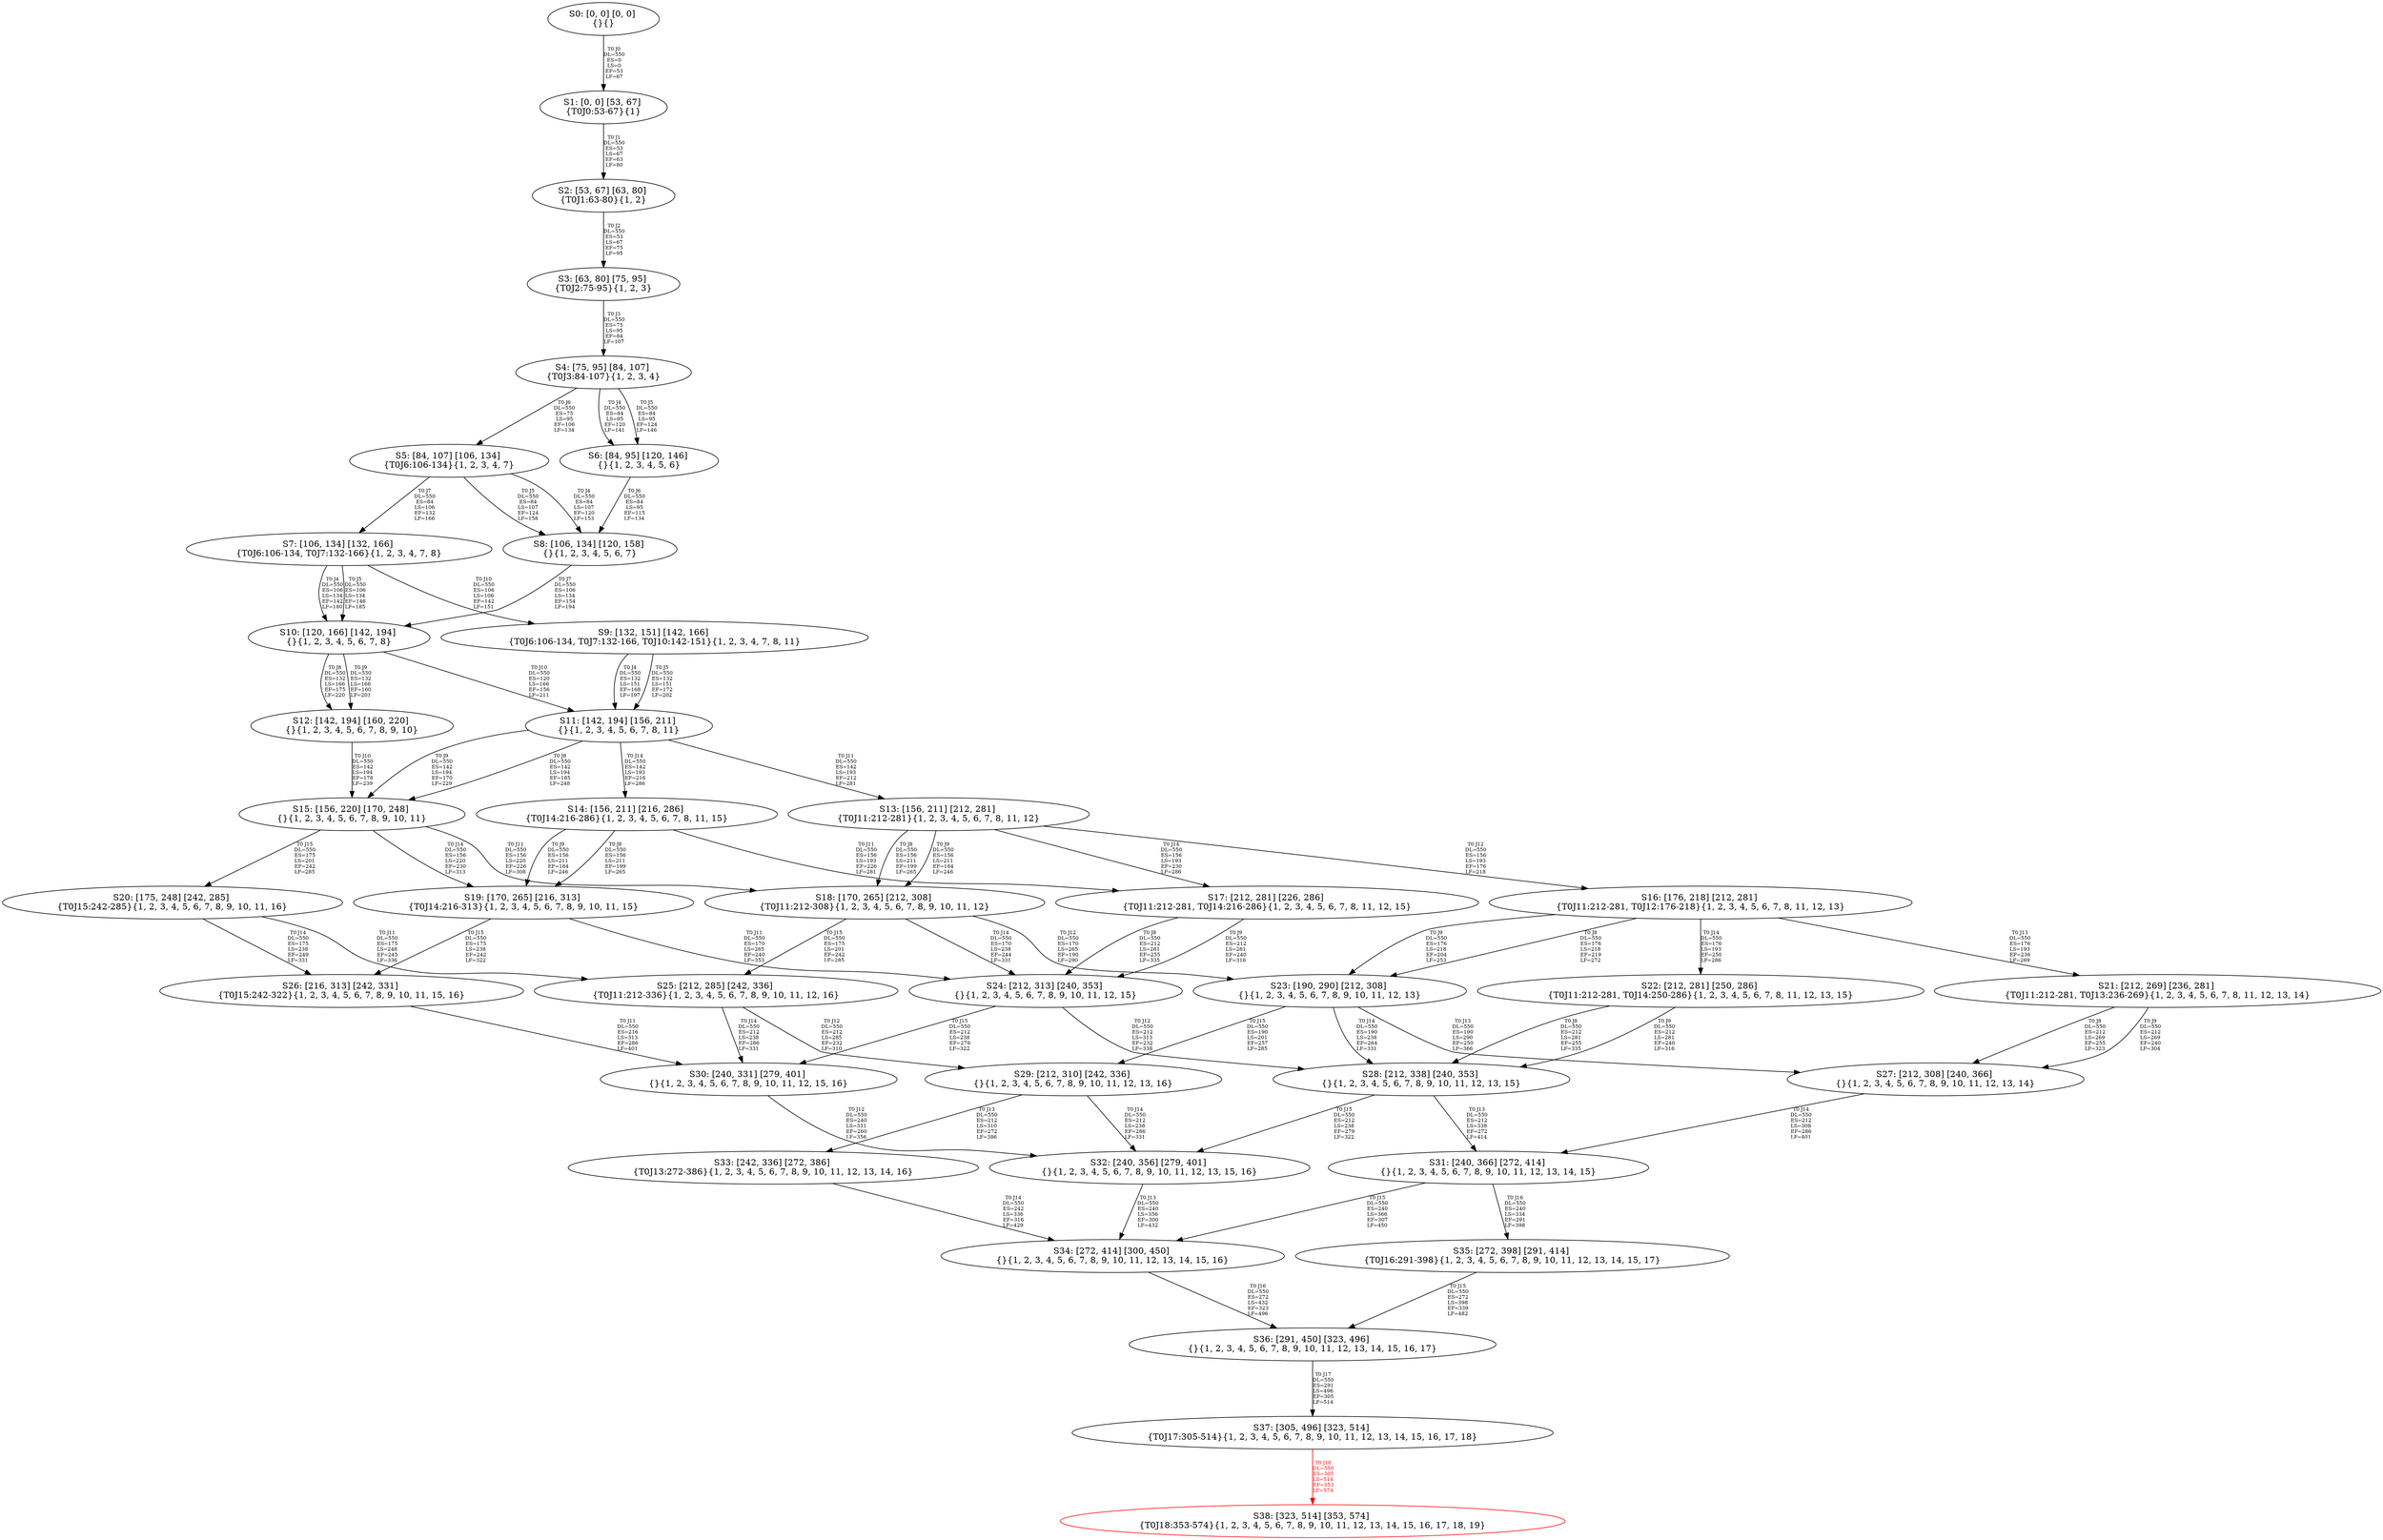 digraph {
	S0[label="S0: [0, 0] [0, 0] \n{}{}"];
	S1[label="S1: [0, 0] [53, 67] \n{T0J0:53-67}{1}"];
	S2[label="S2: [53, 67] [63, 80] \n{T0J1:63-80}{1, 2}"];
	S3[label="S3: [63, 80] [75, 95] \n{T0J2:75-95}{1, 2, 3}"];
	S4[label="S4: [75, 95] [84, 107] \n{T0J3:84-107}{1, 2, 3, 4}"];
	S5[label="S5: [84, 107] [106, 134] \n{T0J6:106-134}{1, 2, 3, 4, 7}"];
	S6[label="S6: [84, 95] [120, 146] \n{}{1, 2, 3, 4, 5, 6}"];
	S7[label="S7: [106, 134] [132, 166] \n{T0J6:106-134, T0J7:132-166}{1, 2, 3, 4, 7, 8}"];
	S8[label="S8: [106, 134] [120, 158] \n{}{1, 2, 3, 4, 5, 6, 7}"];
	S9[label="S9: [132, 151] [142, 166] \n{T0J6:106-134, T0J7:132-166, T0J10:142-151}{1, 2, 3, 4, 7, 8, 11}"];
	S10[label="S10: [120, 166] [142, 194] \n{}{1, 2, 3, 4, 5, 6, 7, 8}"];
	S11[label="S11: [142, 194] [156, 211] \n{}{1, 2, 3, 4, 5, 6, 7, 8, 11}"];
	S12[label="S12: [142, 194] [160, 220] \n{}{1, 2, 3, 4, 5, 6, 7, 8, 9, 10}"];
	S13[label="S13: [156, 211] [212, 281] \n{T0J11:212-281}{1, 2, 3, 4, 5, 6, 7, 8, 11, 12}"];
	S14[label="S14: [156, 211] [216, 286] \n{T0J14:216-286}{1, 2, 3, 4, 5, 6, 7, 8, 11, 15}"];
	S15[label="S15: [156, 220] [170, 248] \n{}{1, 2, 3, 4, 5, 6, 7, 8, 9, 10, 11}"];
	S16[label="S16: [176, 218] [212, 281] \n{T0J11:212-281, T0J12:176-218}{1, 2, 3, 4, 5, 6, 7, 8, 11, 12, 13}"];
	S17[label="S17: [212, 281] [226, 286] \n{T0J11:212-281, T0J14:216-286}{1, 2, 3, 4, 5, 6, 7, 8, 11, 12, 15}"];
	S18[label="S18: [170, 265] [212, 308] \n{T0J11:212-308}{1, 2, 3, 4, 5, 6, 7, 8, 9, 10, 11, 12}"];
	S19[label="S19: [170, 265] [216, 313] \n{T0J14:216-313}{1, 2, 3, 4, 5, 6, 7, 8, 9, 10, 11, 15}"];
	S20[label="S20: [175, 248] [242, 285] \n{T0J15:242-285}{1, 2, 3, 4, 5, 6, 7, 8, 9, 10, 11, 16}"];
	S21[label="S21: [212, 269] [236, 281] \n{T0J11:212-281, T0J13:236-269}{1, 2, 3, 4, 5, 6, 7, 8, 11, 12, 13, 14}"];
	S22[label="S22: [212, 281] [250, 286] \n{T0J11:212-281, T0J14:250-286}{1, 2, 3, 4, 5, 6, 7, 8, 11, 12, 13, 15}"];
	S23[label="S23: [190, 290] [212, 308] \n{}{1, 2, 3, 4, 5, 6, 7, 8, 9, 10, 11, 12, 13}"];
	S24[label="S24: [212, 313] [240, 353] \n{}{1, 2, 3, 4, 5, 6, 7, 8, 9, 10, 11, 12, 15}"];
	S25[label="S25: [212, 285] [242, 336] \n{T0J11:212-336}{1, 2, 3, 4, 5, 6, 7, 8, 9, 10, 11, 12, 16}"];
	S26[label="S26: [216, 313] [242, 331] \n{T0J15:242-322}{1, 2, 3, 4, 5, 6, 7, 8, 9, 10, 11, 15, 16}"];
	S27[label="S27: [212, 308] [240, 366] \n{}{1, 2, 3, 4, 5, 6, 7, 8, 9, 10, 11, 12, 13, 14}"];
	S28[label="S28: [212, 338] [240, 353] \n{}{1, 2, 3, 4, 5, 6, 7, 8, 9, 10, 11, 12, 13, 15}"];
	S29[label="S29: [212, 310] [242, 336] \n{}{1, 2, 3, 4, 5, 6, 7, 8, 9, 10, 11, 12, 13, 16}"];
	S30[label="S30: [240, 331] [279, 401] \n{}{1, 2, 3, 4, 5, 6, 7, 8, 9, 10, 11, 12, 15, 16}"];
	S31[label="S31: [240, 366] [272, 414] \n{}{1, 2, 3, 4, 5, 6, 7, 8, 9, 10, 11, 12, 13, 14, 15}"];
	S32[label="S32: [240, 356] [279, 401] \n{}{1, 2, 3, 4, 5, 6, 7, 8, 9, 10, 11, 12, 13, 15, 16}"];
	S33[label="S33: [242, 336] [272, 386] \n{T0J13:272-386}{1, 2, 3, 4, 5, 6, 7, 8, 9, 10, 11, 12, 13, 14, 16}"];
	S34[label="S34: [272, 414] [300, 450] \n{}{1, 2, 3, 4, 5, 6, 7, 8, 9, 10, 11, 12, 13, 14, 15, 16}"];
	S35[label="S35: [272, 398] [291, 414] \n{T0J16:291-398}{1, 2, 3, 4, 5, 6, 7, 8, 9, 10, 11, 12, 13, 14, 15, 17}"];
	S36[label="S36: [291, 450] [323, 496] \n{}{1, 2, 3, 4, 5, 6, 7, 8, 9, 10, 11, 12, 13, 14, 15, 16, 17}"];
	S37[label="S37: [305, 496] [323, 514] \n{T0J17:305-514}{1, 2, 3, 4, 5, 6, 7, 8, 9, 10, 11, 12, 13, 14, 15, 16, 17, 18}"];
	S38[label="S38: [323, 514] [353, 574] \n{T0J18:353-574}{1, 2, 3, 4, 5, 6, 7, 8, 9, 10, 11, 12, 13, 14, 15, 16, 17, 18, 19}"];
	S0 -> S1[label="T0 J0\nDL=550\nES=0\nLS=0\nEF=53\nLF=67",fontsize=8];
	S1 -> S2[label="T0 J1\nDL=550\nES=53\nLS=67\nEF=63\nLF=80",fontsize=8];
	S2 -> S3[label="T0 J2\nDL=550\nES=53\nLS=67\nEF=75\nLF=95",fontsize=8];
	S3 -> S4[label="T0 J3\nDL=550\nES=75\nLS=95\nEF=84\nLF=107",fontsize=8];
	S4 -> S6[label="T0 J4\nDL=550\nES=84\nLS=95\nEF=120\nLF=141",fontsize=8];
	S4 -> S6[label="T0 J5\nDL=550\nES=84\nLS=95\nEF=124\nLF=146",fontsize=8];
	S4 -> S5[label="T0 J6\nDL=550\nES=75\nLS=95\nEF=106\nLF=134",fontsize=8];
	S5 -> S8[label="T0 J4\nDL=550\nES=84\nLS=107\nEF=120\nLF=153",fontsize=8];
	S5 -> S8[label="T0 J5\nDL=550\nES=84\nLS=107\nEF=124\nLF=158",fontsize=8];
	S5 -> S7[label="T0 J7\nDL=550\nES=84\nLS=106\nEF=132\nLF=166",fontsize=8];
	S6 -> S8[label="T0 J6\nDL=550\nES=84\nLS=95\nEF=115\nLF=134",fontsize=8];
	S7 -> S10[label="T0 J4\nDL=550\nES=106\nLS=134\nEF=142\nLF=180",fontsize=8];
	S7 -> S10[label="T0 J5\nDL=550\nES=106\nLS=134\nEF=146\nLF=185",fontsize=8];
	S7 -> S9[label="T0 J10\nDL=550\nES=106\nLS=106\nEF=142\nLF=151",fontsize=8];
	S8 -> S10[label="T0 J7\nDL=550\nES=106\nLS=134\nEF=154\nLF=194",fontsize=8];
	S9 -> S11[label="T0 J4\nDL=550\nES=132\nLS=151\nEF=168\nLF=197",fontsize=8];
	S9 -> S11[label="T0 J5\nDL=550\nES=132\nLS=151\nEF=172\nLF=202",fontsize=8];
	S10 -> S12[label="T0 J8\nDL=550\nES=132\nLS=166\nEF=175\nLF=220",fontsize=8];
	S10 -> S12[label="T0 J9\nDL=550\nES=132\nLS=166\nEF=160\nLF=201",fontsize=8];
	S10 -> S11[label="T0 J10\nDL=550\nES=120\nLS=166\nEF=156\nLF=211",fontsize=8];
	S11 -> S15[label="T0 J8\nDL=550\nES=142\nLS=194\nEF=185\nLF=248",fontsize=8];
	S11 -> S15[label="T0 J9\nDL=550\nES=142\nLS=194\nEF=170\nLF=229",fontsize=8];
	S11 -> S13[label="T0 J11\nDL=550\nES=142\nLS=193\nEF=212\nLF=281",fontsize=8];
	S11 -> S14[label="T0 J14\nDL=550\nES=142\nLS=193\nEF=216\nLF=286",fontsize=8];
	S12 -> S15[label="T0 J10\nDL=550\nES=142\nLS=194\nEF=178\nLF=239",fontsize=8];
	S13 -> S18[label="T0 J8\nDL=550\nES=156\nLS=211\nEF=199\nLF=265",fontsize=8];
	S13 -> S18[label="T0 J9\nDL=550\nES=156\nLS=211\nEF=184\nLF=246",fontsize=8];
	S13 -> S16[label="T0 J12\nDL=550\nES=156\nLS=193\nEF=176\nLF=218",fontsize=8];
	S13 -> S17[label="T0 J14\nDL=550\nES=156\nLS=193\nEF=230\nLF=286",fontsize=8];
	S14 -> S19[label="T0 J8\nDL=550\nES=156\nLS=211\nEF=199\nLF=265",fontsize=8];
	S14 -> S19[label="T0 J9\nDL=550\nES=156\nLS=211\nEF=184\nLF=246",fontsize=8];
	S14 -> S17[label="T0 J11\nDL=550\nES=156\nLS=193\nEF=226\nLF=281",fontsize=8];
	S15 -> S18[label="T0 J11\nDL=550\nES=156\nLS=220\nEF=226\nLF=308",fontsize=8];
	S15 -> S19[label="T0 J14\nDL=550\nES=156\nLS=220\nEF=230\nLF=313",fontsize=8];
	S15 -> S20[label="T0 J15\nDL=550\nES=175\nLS=201\nEF=242\nLF=285",fontsize=8];
	S16 -> S23[label="T0 J8\nDL=550\nES=176\nLS=218\nEF=219\nLF=272",fontsize=8];
	S16 -> S23[label="T0 J9\nDL=550\nES=176\nLS=218\nEF=204\nLF=253",fontsize=8];
	S16 -> S21[label="T0 J13\nDL=550\nES=176\nLS=193\nEF=236\nLF=269",fontsize=8];
	S16 -> S22[label="T0 J14\nDL=550\nES=176\nLS=193\nEF=250\nLF=286",fontsize=8];
	S17 -> S24[label="T0 J8\nDL=550\nES=212\nLS=281\nEF=255\nLF=335",fontsize=8];
	S17 -> S24[label="T0 J9\nDL=550\nES=212\nLS=281\nEF=240\nLF=316",fontsize=8];
	S18 -> S23[label="T0 J12\nDL=550\nES=170\nLS=265\nEF=190\nLF=290",fontsize=8];
	S18 -> S24[label="T0 J14\nDL=550\nES=170\nLS=238\nEF=244\nLF=331",fontsize=8];
	S18 -> S25[label="T0 J15\nDL=550\nES=175\nLS=201\nEF=242\nLF=285",fontsize=8];
	S19 -> S24[label="T0 J11\nDL=550\nES=170\nLS=265\nEF=240\nLF=353",fontsize=8];
	S19 -> S26[label="T0 J15\nDL=550\nES=175\nLS=238\nEF=242\nLF=322",fontsize=8];
	S20 -> S25[label="T0 J11\nDL=550\nES=175\nLS=248\nEF=245\nLF=336",fontsize=8];
	S20 -> S26[label="T0 J14\nDL=550\nES=175\nLS=238\nEF=249\nLF=331",fontsize=8];
	S21 -> S27[label="T0 J8\nDL=550\nES=212\nLS=269\nEF=255\nLF=323",fontsize=8];
	S21 -> S27[label="T0 J9\nDL=550\nES=212\nLS=269\nEF=240\nLF=304",fontsize=8];
	S22 -> S28[label="T0 J8\nDL=550\nES=212\nLS=281\nEF=255\nLF=335",fontsize=8];
	S22 -> S28[label="T0 J9\nDL=550\nES=212\nLS=281\nEF=240\nLF=316",fontsize=8];
	S23 -> S27[label="T0 J13\nDL=550\nES=190\nLS=290\nEF=250\nLF=366",fontsize=8];
	S23 -> S28[label="T0 J14\nDL=550\nES=190\nLS=238\nEF=264\nLF=331",fontsize=8];
	S23 -> S29[label="T0 J15\nDL=550\nES=190\nLS=201\nEF=257\nLF=285",fontsize=8];
	S24 -> S28[label="T0 J12\nDL=550\nES=212\nLS=313\nEF=232\nLF=338",fontsize=8];
	S24 -> S30[label="T0 J15\nDL=550\nES=212\nLS=238\nEF=279\nLF=322",fontsize=8];
	S25 -> S29[label="T0 J12\nDL=550\nES=212\nLS=285\nEF=232\nLF=310",fontsize=8];
	S25 -> S30[label="T0 J14\nDL=550\nES=212\nLS=238\nEF=286\nLF=331",fontsize=8];
	S26 -> S30[label="T0 J11\nDL=550\nES=216\nLS=313\nEF=286\nLF=401",fontsize=8];
	S27 -> S31[label="T0 J14\nDL=550\nES=212\nLS=308\nEF=286\nLF=401",fontsize=8];
	S28 -> S31[label="T0 J13\nDL=550\nES=212\nLS=338\nEF=272\nLF=414",fontsize=8];
	S28 -> S32[label="T0 J15\nDL=550\nES=212\nLS=238\nEF=279\nLF=322",fontsize=8];
	S29 -> S33[label="T0 J13\nDL=550\nES=212\nLS=310\nEF=272\nLF=386",fontsize=8];
	S29 -> S32[label="T0 J14\nDL=550\nES=212\nLS=238\nEF=286\nLF=331",fontsize=8];
	S30 -> S32[label="T0 J12\nDL=550\nES=240\nLS=331\nEF=260\nLF=356",fontsize=8];
	S31 -> S34[label="T0 J15\nDL=550\nES=240\nLS=366\nEF=307\nLF=450",fontsize=8];
	S31 -> S35[label="T0 J16\nDL=550\nES=240\nLS=334\nEF=291\nLF=398",fontsize=8];
	S32 -> S34[label="T0 J13\nDL=550\nES=240\nLS=356\nEF=300\nLF=432",fontsize=8];
	S33 -> S34[label="T0 J14\nDL=550\nES=242\nLS=336\nEF=316\nLF=429",fontsize=8];
	S34 -> S36[label="T0 J16\nDL=550\nES=272\nLS=432\nEF=323\nLF=496",fontsize=8];
	S35 -> S36[label="T0 J15\nDL=550\nES=272\nLS=398\nEF=339\nLF=482",fontsize=8];
	S36 -> S37[label="T0 J17\nDL=550\nES=291\nLS=496\nEF=305\nLF=514",fontsize=8];
	S37 -> S38[label="T0 J18\nDL=550\nES=305\nLS=514\nEF=353\nLF=574",color=Red,fontcolor=Red,fontsize=8];
S38[color=Red];
}

